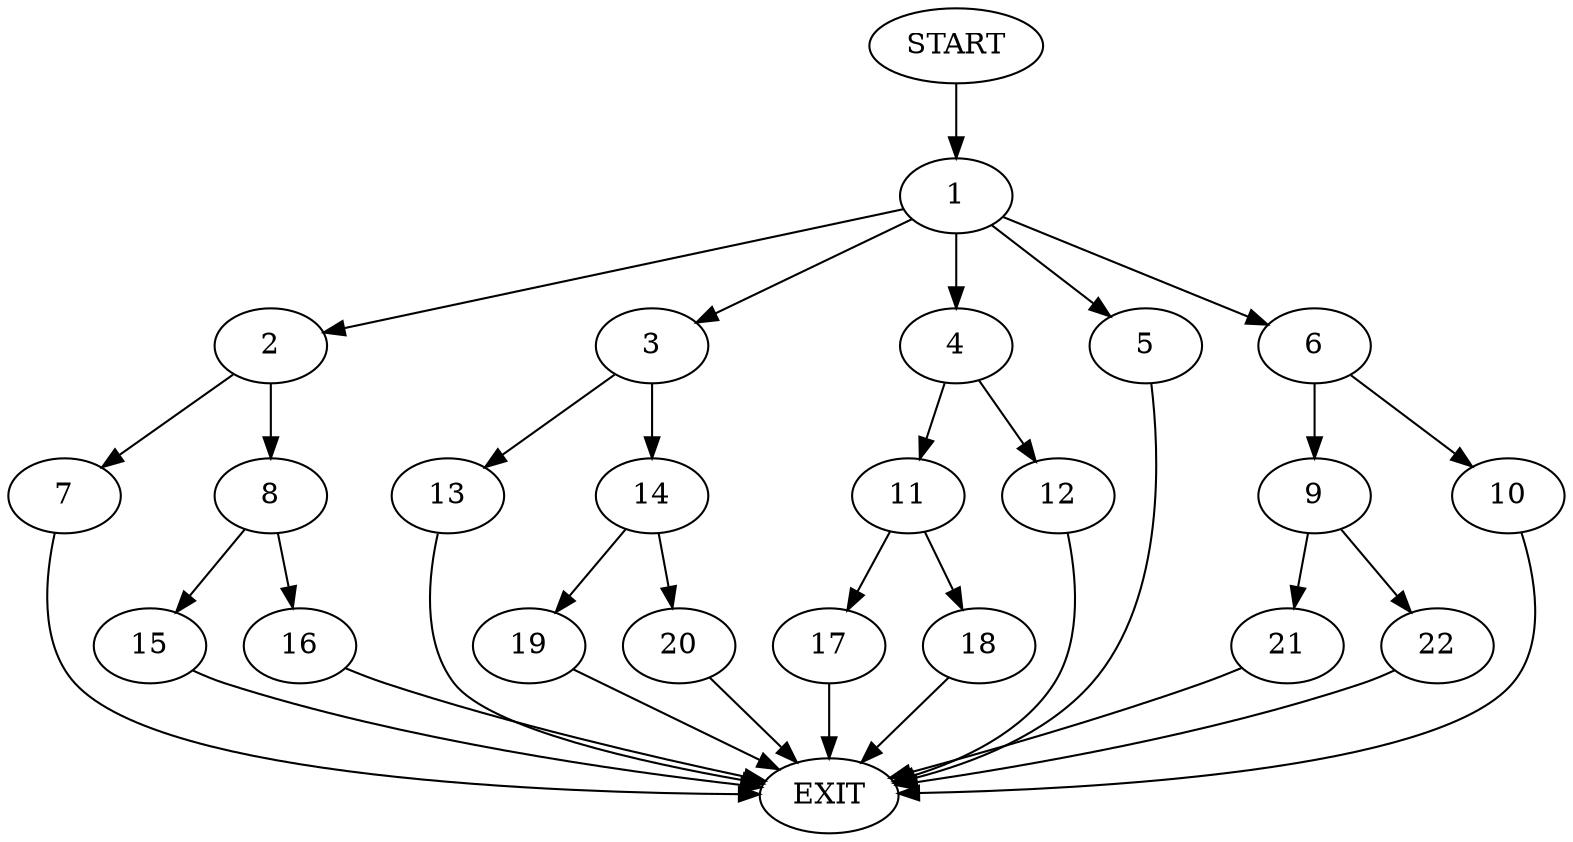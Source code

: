 digraph {
0 [label="START"]
23 [label="EXIT"]
0 -> 1
1 -> 2
1 -> 3
1 -> 4
1 -> 5
1 -> 6
2 -> 7
2 -> 8
6 -> 9
6 -> 10
4 -> 11
4 -> 12
5 -> 23
3 -> 13
3 -> 14
8 -> 15
8 -> 16
7 -> 23
15 -> 23
16 -> 23
11 -> 17
11 -> 18
12 -> 23
17 -> 23
18 -> 23
13 -> 23
14 -> 19
14 -> 20
19 -> 23
20 -> 23
10 -> 23
9 -> 21
9 -> 22
21 -> 23
22 -> 23
}
